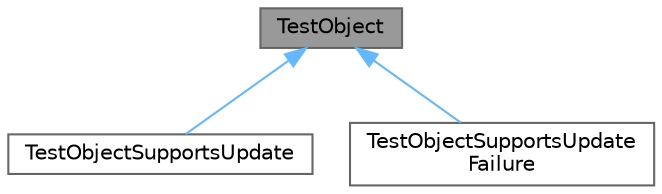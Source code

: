 digraph "TestObject"
{
 // LATEX_PDF_SIZE
  bgcolor="transparent";
  edge [fontname=Helvetica,fontsize=10,labelfontname=Helvetica,labelfontsize=10];
  node [fontname=Helvetica,fontsize=10,shape=box,height=0.2,width=0.4];
  Node1 [label="TestObject",height=0.2,width=0.4,color="gray40", fillcolor="grey60", style="filled", fontcolor="black",tooltip="Object used to test the CloneCache."];
  Node1 -> Node2 [dir="back",color="steelblue1",style="solid"];
  Node2 [label="TestObjectSupportsUpdate",height=0.2,width=0.4,color="gray40", fillcolor="white", style="filled",URL="$d0/d6f/classTestObjectSupportsUpdate.html",tooltip=" "];
  Node1 -> Node3 [dir="back",color="steelblue1",style="solid"];
  Node3 [label="TestObjectSupportsUpdate\lFailure",height=0.2,width=0.4,color="gray40", fillcolor="white", style="filled",URL="$df/db8/classTestObjectSupportsUpdateFailure.html",tooltip=" "];
}
